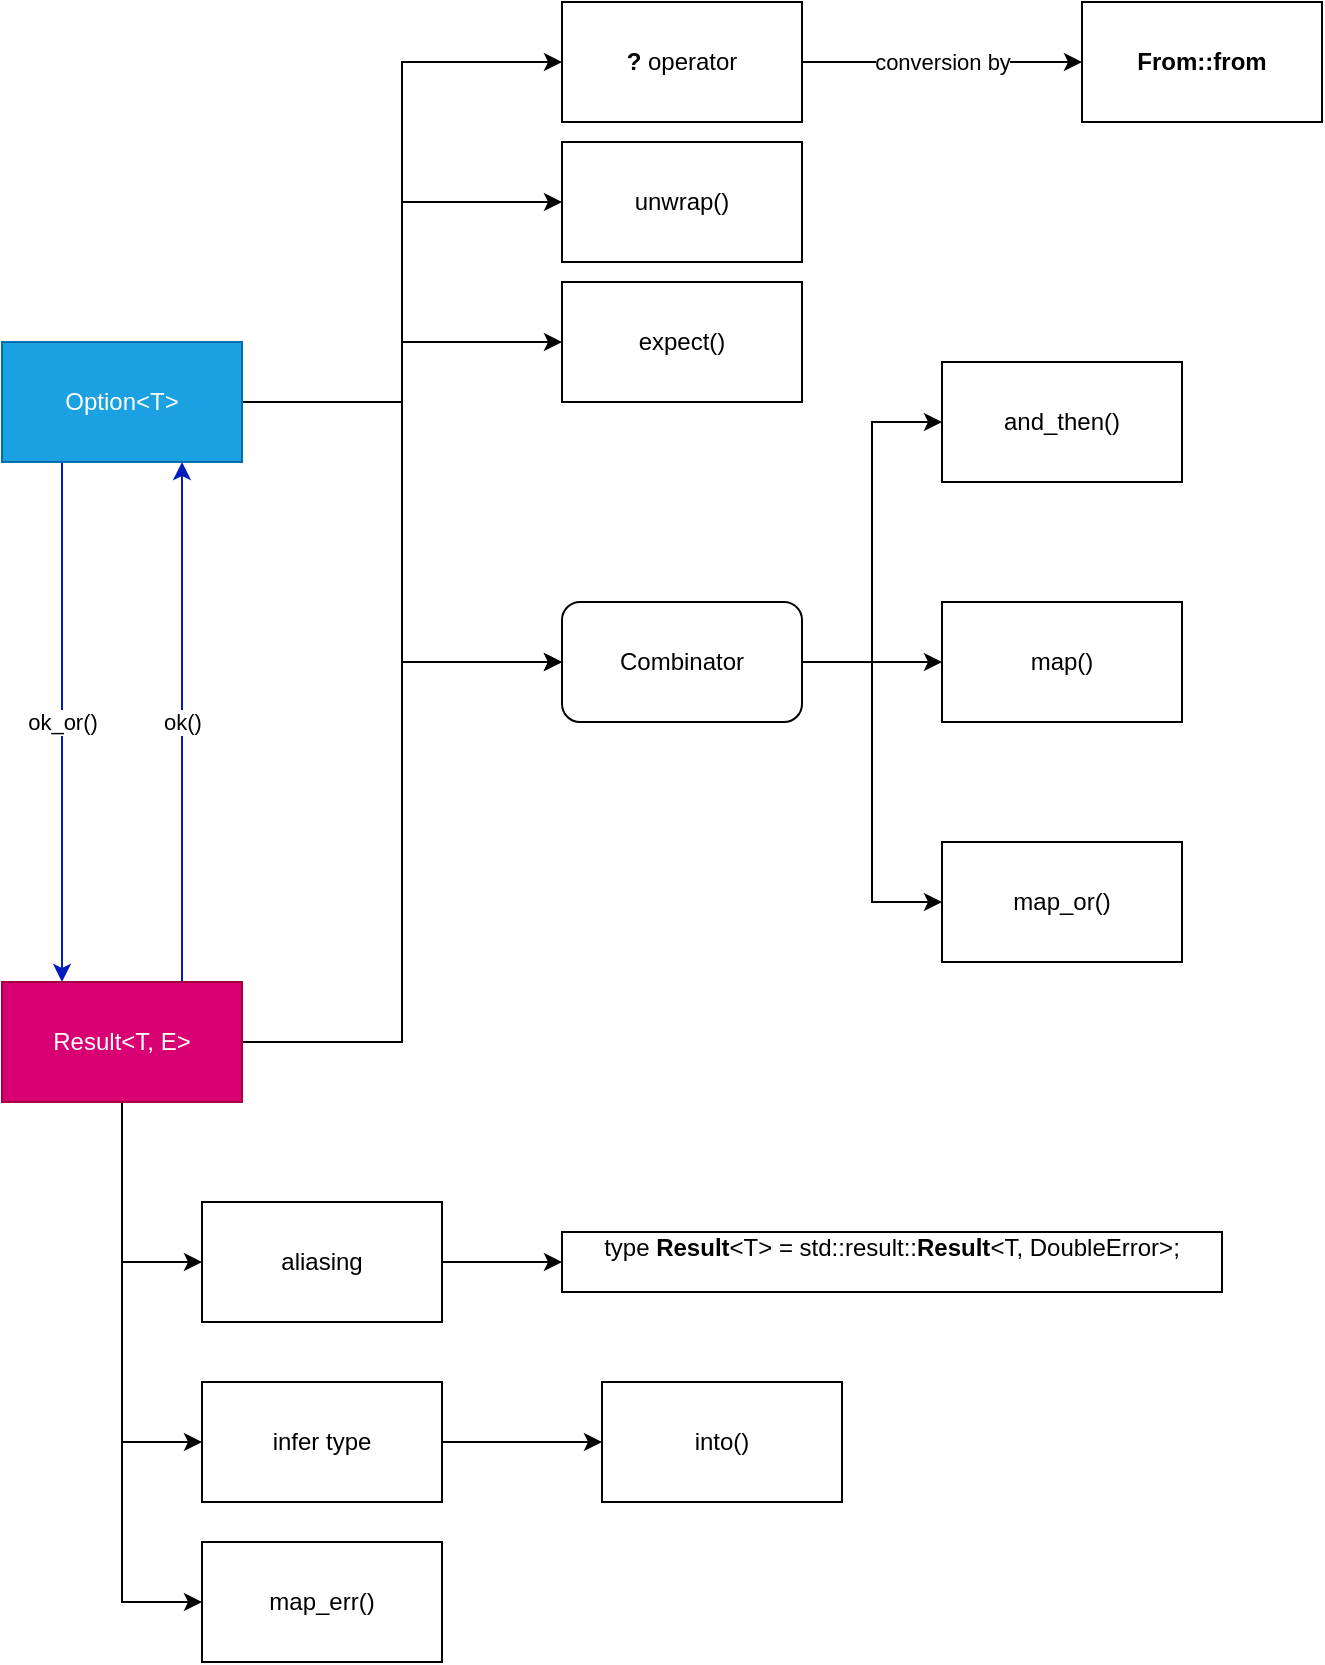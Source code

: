 <mxfile version="18.1.1" type="github" pages="2">
  <diagram id="wVFPlVG3b40hQODtw27G" name="Option&lt;T&gt; and Result&lt;T, E&gt;">
    <mxGraphModel dx="3081" dy="867" grid="1" gridSize="10" guides="1" tooltips="1" connect="1" arrows="1" fold="1" page="1" pageScale="1" pageWidth="827" pageHeight="1169" math="0" shadow="0">
      <root>
        <mxCell id="0" />
        <mxCell id="1" parent="0" />
        <mxCell id="KARZq6BzEJJUkYw1hpYx-4" style="edgeStyle=orthogonalEdgeStyle;rounded=0;orthogonalLoop=1;jettySize=auto;html=1;entryX=0;entryY=0.5;entryDx=0;entryDy=0;" edge="1" parent="1" source="2KA56XZCgU1rSsyJViuN-1" target="KARZq6BzEJJUkYw1hpYx-3">
          <mxGeometry relative="1" as="geometry" />
        </mxCell>
        <mxCell id="KARZq6BzEJJUkYw1hpYx-10" style="edgeStyle=orthogonalEdgeStyle;rounded=0;orthogonalLoop=1;jettySize=auto;html=1;entryX=0;entryY=0.5;entryDx=0;entryDy=0;" edge="1" parent="1" source="2KA56XZCgU1rSsyJViuN-1" target="2KA56XZCgU1rSsyJViuN-6">
          <mxGeometry relative="1" as="geometry" />
        </mxCell>
        <mxCell id="KARZq6BzEJJUkYw1hpYx-13" style="edgeStyle=orthogonalEdgeStyle;rounded=0;orthogonalLoop=1;jettySize=auto;html=1;entryX=0;entryY=0.5;entryDx=0;entryDy=0;" edge="1" parent="1" source="2KA56XZCgU1rSsyJViuN-1" target="KARZq6BzEJJUkYw1hpYx-12">
          <mxGeometry relative="1" as="geometry" />
        </mxCell>
        <mxCell id="VNILwtbuuGtBTjnTMXv8-21" value="ok_or()" style="edgeStyle=orthogonalEdgeStyle;rounded=0;orthogonalLoop=1;jettySize=auto;html=1;entryX=0.25;entryY=0;entryDx=0;entryDy=0;fillColor=#0050ef;strokeColor=#001DBC;" edge="1" parent="1" source="2KA56XZCgU1rSsyJViuN-1" target="VNILwtbuuGtBTjnTMXv8-7">
          <mxGeometry relative="1" as="geometry">
            <Array as="points">
              <mxPoint x="-60" y="360" />
              <mxPoint x="-60" y="360" />
            </Array>
          </mxGeometry>
        </mxCell>
        <mxCell id="fBPxxS6dOhS0FlbmGzNQ-2" style="edgeStyle=orthogonalEdgeStyle;rounded=0;orthogonalLoop=1;jettySize=auto;html=1;entryX=0;entryY=0.5;entryDx=0;entryDy=0;" edge="1" parent="1" source="2KA56XZCgU1rSsyJViuN-1" target="fBPxxS6dOhS0FlbmGzNQ-1">
          <mxGeometry relative="1" as="geometry" />
        </mxCell>
        <mxCell id="2KA56XZCgU1rSsyJViuN-1" value="Option&amp;lt;T&amp;gt;" style="rounded=0;whiteSpace=wrap;html=1;fillColor=#1ba1e2;fontColor=#ffffff;strokeColor=#006EAF;" vertex="1" parent="1">
          <mxGeometry x="-90" y="200" width="120" height="60" as="geometry" />
        </mxCell>
        <mxCell id="2KA56XZCgU1rSsyJViuN-2" value="map()" style="whiteSpace=wrap;html=1;rounded=0;" vertex="1" parent="1">
          <mxGeometry x="380" y="330" width="120" height="60" as="geometry" />
        </mxCell>
        <mxCell id="2KA56XZCgU1rSsyJViuN-4" value="and_then()" style="rounded=0;whiteSpace=wrap;html=1;" vertex="1" parent="1">
          <mxGeometry x="380" y="210" width="120" height="60" as="geometry" />
        </mxCell>
        <mxCell id="fBPxxS6dOhS0FlbmGzNQ-10" value="conversion by" style="edgeStyle=orthogonalEdgeStyle;rounded=0;orthogonalLoop=1;jettySize=auto;html=1;strokeWidth=1;" edge="1" parent="1" source="2KA56XZCgU1rSsyJViuN-6" target="fBPxxS6dOhS0FlbmGzNQ-9">
          <mxGeometry relative="1" as="geometry" />
        </mxCell>
        <mxCell id="2KA56XZCgU1rSsyJViuN-6" value="&lt;b&gt;? &lt;/b&gt;operator" style="rounded=0;whiteSpace=wrap;html=1;" vertex="1" parent="1">
          <mxGeometry x="190" y="30" width="120" height="60" as="geometry" />
        </mxCell>
        <mxCell id="KARZq6BzEJJUkYw1hpYx-6" style="edgeStyle=orthogonalEdgeStyle;rounded=0;orthogonalLoop=1;jettySize=auto;html=1;entryX=0;entryY=0.5;entryDx=0;entryDy=0;" edge="1" parent="1" source="KARZq6BzEJJUkYw1hpYx-3" target="2KA56XZCgU1rSsyJViuN-4">
          <mxGeometry relative="1" as="geometry" />
        </mxCell>
        <mxCell id="KARZq6BzEJJUkYw1hpYx-7" style="edgeStyle=orthogonalEdgeStyle;rounded=0;orthogonalLoop=1;jettySize=auto;html=1;entryX=0;entryY=0.5;entryDx=0;entryDy=0;" edge="1" parent="1" source="KARZq6BzEJJUkYw1hpYx-3" target="2KA56XZCgU1rSsyJViuN-2">
          <mxGeometry relative="1" as="geometry" />
        </mxCell>
        <mxCell id="KARZq6BzEJJUkYw1hpYx-9" style="edgeStyle=orthogonalEdgeStyle;rounded=0;orthogonalLoop=1;jettySize=auto;html=1;entryX=0;entryY=0.5;entryDx=0;entryDy=0;" edge="1" parent="1" source="KARZq6BzEJJUkYw1hpYx-3" target="KARZq6BzEJJUkYw1hpYx-8">
          <mxGeometry relative="1" as="geometry" />
        </mxCell>
        <mxCell id="KARZq6BzEJJUkYw1hpYx-3" value="Combinator" style="rounded=1;whiteSpace=wrap;html=1;" vertex="1" parent="1">
          <mxGeometry x="190" y="330" width="120" height="60" as="geometry" />
        </mxCell>
        <mxCell id="KARZq6BzEJJUkYw1hpYx-8" value="map_or()" style="rounded=0;whiteSpace=wrap;html=1;" vertex="1" parent="1">
          <mxGeometry x="380" y="450" width="120" height="60" as="geometry" />
        </mxCell>
        <mxCell id="KARZq6BzEJJUkYw1hpYx-12" value="unwrap()" style="rounded=0;whiteSpace=wrap;html=1;" vertex="1" parent="1">
          <mxGeometry x="190" y="100" width="120" height="60" as="geometry" />
        </mxCell>
        <mxCell id="VNILwtbuuGtBTjnTMXv8-19" style="edgeStyle=orthogonalEdgeStyle;rounded=0;orthogonalLoop=1;jettySize=auto;html=1;entryX=0;entryY=0.5;entryDx=0;entryDy=0;" edge="1" parent="1" source="VNILwtbuuGtBTjnTMXv8-7" target="KARZq6BzEJJUkYw1hpYx-3">
          <mxGeometry relative="1" as="geometry" />
        </mxCell>
        <mxCell id="VNILwtbuuGtBTjnTMXv8-20" style="edgeStyle=orthogonalEdgeStyle;rounded=0;orthogonalLoop=1;jettySize=auto;html=1;entryX=0;entryY=0.5;entryDx=0;entryDy=0;exitX=0.5;exitY=1;exitDx=0;exitDy=0;" edge="1" parent="1" source="VNILwtbuuGtBTjnTMXv8-7" target="VNILwtbuuGtBTjnTMXv8-13">
          <mxGeometry relative="1" as="geometry" />
        </mxCell>
        <mxCell id="VNILwtbuuGtBTjnTMXv8-22" value="ok()" style="edgeStyle=orthogonalEdgeStyle;rounded=0;orthogonalLoop=1;jettySize=auto;html=1;entryX=0.75;entryY=1;entryDx=0;entryDy=0;exitX=0.75;exitY=0;exitDx=0;exitDy=0;fillColor=#0050ef;strokeColor=#001DBC;" edge="1" parent="1" source="VNILwtbuuGtBTjnTMXv8-7" target="2KA56XZCgU1rSsyJViuN-1">
          <mxGeometry relative="1" as="geometry" />
        </mxCell>
        <mxCell id="fBPxxS6dOhS0FlbmGzNQ-4" style="edgeStyle=orthogonalEdgeStyle;rounded=0;orthogonalLoop=1;jettySize=auto;html=1;entryX=0;entryY=0.5;entryDx=0;entryDy=0;strokeWidth=1;" edge="1" parent="1" source="VNILwtbuuGtBTjnTMXv8-7" target="fBPxxS6dOhS0FlbmGzNQ-3">
          <mxGeometry relative="1" as="geometry" />
        </mxCell>
        <mxCell id="fBPxxS6dOhS0FlbmGzNQ-8" style="edgeStyle=orthogonalEdgeStyle;rounded=0;orthogonalLoop=1;jettySize=auto;html=1;entryX=0;entryY=0.5;entryDx=0;entryDy=0;strokeWidth=1;" edge="1" parent="1" source="VNILwtbuuGtBTjnTMXv8-7" target="fBPxxS6dOhS0FlbmGzNQ-7">
          <mxGeometry relative="1" as="geometry" />
        </mxCell>
        <mxCell id="VNILwtbuuGtBTjnTMXv8-7" value="Result&amp;lt;T, E&amp;gt;" style="rounded=0;whiteSpace=wrap;html=1;fillColor=#d80073;fontColor=#ffffff;strokeColor=#A50040;" vertex="1" parent="1">
          <mxGeometry x="-90" y="520" width="120" height="60" as="geometry" />
        </mxCell>
        <mxCell id="VNILwtbuuGtBTjnTMXv8-12" value="" style="edgeStyle=orthogonalEdgeStyle;rounded=0;orthogonalLoop=1;jettySize=auto;html=1;" edge="1" parent="1" source="VNILwtbuuGtBTjnTMXv8-13" target="VNILwtbuuGtBTjnTMXv8-14">
          <mxGeometry relative="1" as="geometry" />
        </mxCell>
        <mxCell id="VNILwtbuuGtBTjnTMXv8-13" value="aliasing" style="rounded=0;whiteSpace=wrap;html=1;" vertex="1" parent="1">
          <mxGeometry x="10" y="630" width="120" height="60" as="geometry" />
        </mxCell>
        <mxCell id="VNILwtbuuGtBTjnTMXv8-14" value="&lt;div&gt;type &lt;b&gt;Result&lt;/b&gt;&amp;lt;T&amp;gt; = std::result::&lt;b&gt;Result&lt;/b&gt;&amp;lt;T, DoubleError&amp;gt;;&lt;/div&gt;&lt;div&gt;&lt;br&gt;&lt;/div&gt;" style="rounded=0;whiteSpace=wrap;html=1;" vertex="1" parent="1">
          <mxGeometry x="190" y="645" width="330" height="30" as="geometry" />
        </mxCell>
        <mxCell id="fBPxxS6dOhS0FlbmGzNQ-1" value="expect()" style="rounded=0;whiteSpace=wrap;html=1;" vertex="1" parent="1">
          <mxGeometry x="190" y="170" width="120" height="60" as="geometry" />
        </mxCell>
        <mxCell id="fBPxxS6dOhS0FlbmGzNQ-6" value="" style="edgeStyle=orthogonalEdgeStyle;rounded=0;orthogonalLoop=1;jettySize=auto;html=1;strokeWidth=1;" edge="1" parent="1" source="fBPxxS6dOhS0FlbmGzNQ-3" target="fBPxxS6dOhS0FlbmGzNQ-5">
          <mxGeometry relative="1" as="geometry" />
        </mxCell>
        <mxCell id="fBPxxS6dOhS0FlbmGzNQ-3" value="infer type" style="rounded=0;whiteSpace=wrap;html=1;" vertex="1" parent="1">
          <mxGeometry x="10" y="720" width="120" height="60" as="geometry" />
        </mxCell>
        <mxCell id="fBPxxS6dOhS0FlbmGzNQ-5" value="into()" style="rounded=0;whiteSpace=wrap;html=1;" vertex="1" parent="1">
          <mxGeometry x="210" y="720" width="120" height="60" as="geometry" />
        </mxCell>
        <mxCell id="fBPxxS6dOhS0FlbmGzNQ-7" value="map_err()" style="rounded=0;whiteSpace=wrap;html=1;" vertex="1" parent="1">
          <mxGeometry x="10" y="800" width="120" height="60" as="geometry" />
        </mxCell>
        <mxCell id="fBPxxS6dOhS0FlbmGzNQ-9" value="&lt;b&gt;From::from&lt;/b&gt;" style="rounded=0;whiteSpace=wrap;html=1;" vertex="1" parent="1">
          <mxGeometry x="450" y="30" width="120" height="60" as="geometry" />
        </mxCell>
      </root>
    </mxGraphModel>
  </diagram>
  <diagram id="OSh_Hhkz2wGe0IQhnorE" name="TBD">
    <mxGraphModel dx="2254" dy="867" grid="1" gridSize="10" guides="1" tooltips="1" connect="1" arrows="1" fold="1" page="1" pageScale="1" pageWidth="827" pageHeight="1169" math="0" shadow="0">
      <root>
        <mxCell id="0" />
        <mxCell id="1" parent="0" />
      </root>
    </mxGraphModel>
  </diagram>
</mxfile>
